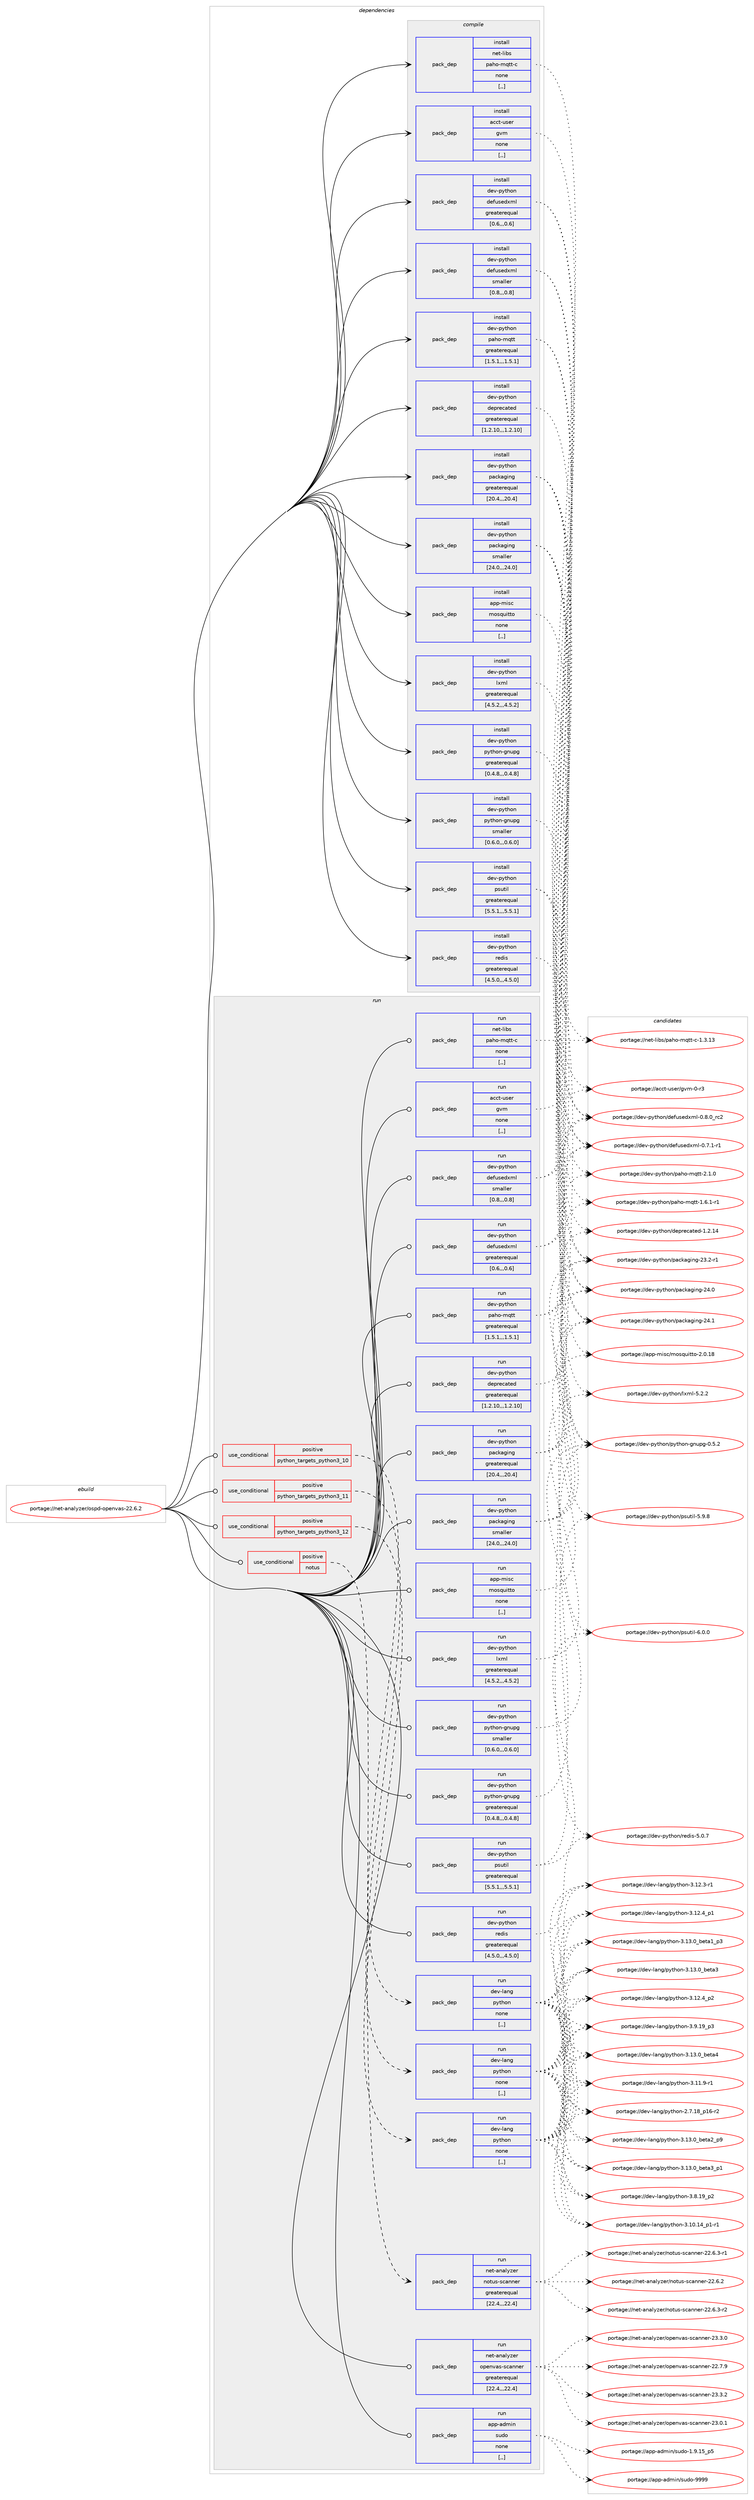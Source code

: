 digraph prolog {

# *************
# Graph options
# *************

newrank=true;
concentrate=true;
compound=true;
graph [rankdir=LR,fontname=Helvetica,fontsize=10,ranksep=1.5];#, ranksep=2.5, nodesep=0.2];
edge  [arrowhead=vee];
node  [fontname=Helvetica,fontsize=10];

# **********
# The ebuild
# **********

subgraph cluster_leftcol {
color=gray;
label=<<i>ebuild</i>>;
id [label="portage://net-analyzer/ospd-openvas-22.6.2", color=red, width=4, href="../net-analyzer/ospd-openvas-22.6.2.svg"];
}

# ****************
# The dependencies
# ****************

subgraph cluster_midcol {
color=gray;
label=<<i>dependencies</i>>;
subgraph cluster_compile {
fillcolor="#eeeeee";
style=filled;
label=<<i>compile</i>>;
subgraph pack250249 {
dependency340594 [label=<<TABLE BORDER="0" CELLBORDER="1" CELLSPACING="0" CELLPADDING="4" WIDTH="220"><TR><TD ROWSPAN="6" CELLPADDING="30">pack_dep</TD></TR><TR><TD WIDTH="110">install</TD></TR><TR><TD>acct-user</TD></TR><TR><TD>gvm</TD></TR><TR><TD>none</TD></TR><TR><TD>[,,]</TD></TR></TABLE>>, shape=none, color=blue];
}
id:e -> dependency340594:w [weight=20,style="solid",arrowhead="vee"];
subgraph pack250250 {
dependency340595 [label=<<TABLE BORDER="0" CELLBORDER="1" CELLSPACING="0" CELLPADDING="4" WIDTH="220"><TR><TD ROWSPAN="6" CELLPADDING="30">pack_dep</TD></TR><TR><TD WIDTH="110">install</TD></TR><TR><TD>app-misc</TD></TR><TR><TD>mosquitto</TD></TR><TR><TD>none</TD></TR><TR><TD>[,,]</TD></TR></TABLE>>, shape=none, color=blue];
}
id:e -> dependency340595:w [weight=20,style="solid",arrowhead="vee"];
subgraph pack250251 {
dependency340596 [label=<<TABLE BORDER="0" CELLBORDER="1" CELLSPACING="0" CELLPADDING="4" WIDTH="220"><TR><TD ROWSPAN="6" CELLPADDING="30">pack_dep</TD></TR><TR><TD WIDTH="110">install</TD></TR><TR><TD>dev-python</TD></TR><TR><TD>defusedxml</TD></TR><TR><TD>greaterequal</TD></TR><TR><TD>[0.6,,,0.6]</TD></TR></TABLE>>, shape=none, color=blue];
}
id:e -> dependency340596:w [weight=20,style="solid",arrowhead="vee"];
subgraph pack250252 {
dependency340597 [label=<<TABLE BORDER="0" CELLBORDER="1" CELLSPACING="0" CELLPADDING="4" WIDTH="220"><TR><TD ROWSPAN="6" CELLPADDING="30">pack_dep</TD></TR><TR><TD WIDTH="110">install</TD></TR><TR><TD>dev-python</TD></TR><TR><TD>defusedxml</TD></TR><TR><TD>smaller</TD></TR><TR><TD>[0.8,,,0.8]</TD></TR></TABLE>>, shape=none, color=blue];
}
id:e -> dependency340597:w [weight=20,style="solid",arrowhead="vee"];
subgraph pack250253 {
dependency340598 [label=<<TABLE BORDER="0" CELLBORDER="1" CELLSPACING="0" CELLPADDING="4" WIDTH="220"><TR><TD ROWSPAN="6" CELLPADDING="30">pack_dep</TD></TR><TR><TD WIDTH="110">install</TD></TR><TR><TD>dev-python</TD></TR><TR><TD>deprecated</TD></TR><TR><TD>greaterequal</TD></TR><TR><TD>[1.2.10,,,1.2.10]</TD></TR></TABLE>>, shape=none, color=blue];
}
id:e -> dependency340598:w [weight=20,style="solid",arrowhead="vee"];
subgraph pack250254 {
dependency340599 [label=<<TABLE BORDER="0" CELLBORDER="1" CELLSPACING="0" CELLPADDING="4" WIDTH="220"><TR><TD ROWSPAN="6" CELLPADDING="30">pack_dep</TD></TR><TR><TD WIDTH="110">install</TD></TR><TR><TD>dev-python</TD></TR><TR><TD>lxml</TD></TR><TR><TD>greaterequal</TD></TR><TR><TD>[4.5.2,,,4.5.2]</TD></TR></TABLE>>, shape=none, color=blue];
}
id:e -> dependency340599:w [weight=20,style="solid",arrowhead="vee"];
subgraph pack250255 {
dependency340600 [label=<<TABLE BORDER="0" CELLBORDER="1" CELLSPACING="0" CELLPADDING="4" WIDTH="220"><TR><TD ROWSPAN="6" CELLPADDING="30">pack_dep</TD></TR><TR><TD WIDTH="110">install</TD></TR><TR><TD>dev-python</TD></TR><TR><TD>packaging</TD></TR><TR><TD>greaterequal</TD></TR><TR><TD>[20.4,,,20.4]</TD></TR></TABLE>>, shape=none, color=blue];
}
id:e -> dependency340600:w [weight=20,style="solid",arrowhead="vee"];
subgraph pack250256 {
dependency340601 [label=<<TABLE BORDER="0" CELLBORDER="1" CELLSPACING="0" CELLPADDING="4" WIDTH="220"><TR><TD ROWSPAN="6" CELLPADDING="30">pack_dep</TD></TR><TR><TD WIDTH="110">install</TD></TR><TR><TD>dev-python</TD></TR><TR><TD>packaging</TD></TR><TR><TD>smaller</TD></TR><TR><TD>[24.0,,,24.0]</TD></TR></TABLE>>, shape=none, color=blue];
}
id:e -> dependency340601:w [weight=20,style="solid",arrowhead="vee"];
subgraph pack250257 {
dependency340602 [label=<<TABLE BORDER="0" CELLBORDER="1" CELLSPACING="0" CELLPADDING="4" WIDTH="220"><TR><TD ROWSPAN="6" CELLPADDING="30">pack_dep</TD></TR><TR><TD WIDTH="110">install</TD></TR><TR><TD>dev-python</TD></TR><TR><TD>paho-mqtt</TD></TR><TR><TD>greaterequal</TD></TR><TR><TD>[1.5.1,,,1.5.1]</TD></TR></TABLE>>, shape=none, color=blue];
}
id:e -> dependency340602:w [weight=20,style="solid",arrowhead="vee"];
subgraph pack250258 {
dependency340603 [label=<<TABLE BORDER="0" CELLBORDER="1" CELLSPACING="0" CELLPADDING="4" WIDTH="220"><TR><TD ROWSPAN="6" CELLPADDING="30">pack_dep</TD></TR><TR><TD WIDTH="110">install</TD></TR><TR><TD>dev-python</TD></TR><TR><TD>psutil</TD></TR><TR><TD>greaterequal</TD></TR><TR><TD>[5.5.1,,,5.5.1]</TD></TR></TABLE>>, shape=none, color=blue];
}
id:e -> dependency340603:w [weight=20,style="solid",arrowhead="vee"];
subgraph pack250259 {
dependency340604 [label=<<TABLE BORDER="0" CELLBORDER="1" CELLSPACING="0" CELLPADDING="4" WIDTH="220"><TR><TD ROWSPAN="6" CELLPADDING="30">pack_dep</TD></TR><TR><TD WIDTH="110">install</TD></TR><TR><TD>dev-python</TD></TR><TR><TD>python-gnupg</TD></TR><TR><TD>greaterequal</TD></TR><TR><TD>[0.4.8,,,0.4.8]</TD></TR></TABLE>>, shape=none, color=blue];
}
id:e -> dependency340604:w [weight=20,style="solid",arrowhead="vee"];
subgraph pack250260 {
dependency340605 [label=<<TABLE BORDER="0" CELLBORDER="1" CELLSPACING="0" CELLPADDING="4" WIDTH="220"><TR><TD ROWSPAN="6" CELLPADDING="30">pack_dep</TD></TR><TR><TD WIDTH="110">install</TD></TR><TR><TD>dev-python</TD></TR><TR><TD>python-gnupg</TD></TR><TR><TD>smaller</TD></TR><TR><TD>[0.6.0,,,0.6.0]</TD></TR></TABLE>>, shape=none, color=blue];
}
id:e -> dependency340605:w [weight=20,style="solid",arrowhead="vee"];
subgraph pack250261 {
dependency340606 [label=<<TABLE BORDER="0" CELLBORDER="1" CELLSPACING="0" CELLPADDING="4" WIDTH="220"><TR><TD ROWSPAN="6" CELLPADDING="30">pack_dep</TD></TR><TR><TD WIDTH="110">install</TD></TR><TR><TD>dev-python</TD></TR><TR><TD>redis</TD></TR><TR><TD>greaterequal</TD></TR><TR><TD>[4.5.0,,,4.5.0]</TD></TR></TABLE>>, shape=none, color=blue];
}
id:e -> dependency340606:w [weight=20,style="solid",arrowhead="vee"];
subgraph pack250262 {
dependency340607 [label=<<TABLE BORDER="0" CELLBORDER="1" CELLSPACING="0" CELLPADDING="4" WIDTH="220"><TR><TD ROWSPAN="6" CELLPADDING="30">pack_dep</TD></TR><TR><TD WIDTH="110">install</TD></TR><TR><TD>net-libs</TD></TR><TR><TD>paho-mqtt-c</TD></TR><TR><TD>none</TD></TR><TR><TD>[,,]</TD></TR></TABLE>>, shape=none, color=blue];
}
id:e -> dependency340607:w [weight=20,style="solid",arrowhead="vee"];
}
subgraph cluster_compileandrun {
fillcolor="#eeeeee";
style=filled;
label=<<i>compile and run</i>>;
}
subgraph cluster_run {
fillcolor="#eeeeee";
style=filled;
label=<<i>run</i>>;
subgraph cond87756 {
dependency340608 [label=<<TABLE BORDER="0" CELLBORDER="1" CELLSPACING="0" CELLPADDING="4"><TR><TD ROWSPAN="3" CELLPADDING="10">use_conditional</TD></TR><TR><TD>positive</TD></TR><TR><TD>notus</TD></TR></TABLE>>, shape=none, color=red];
subgraph pack250263 {
dependency340609 [label=<<TABLE BORDER="0" CELLBORDER="1" CELLSPACING="0" CELLPADDING="4" WIDTH="220"><TR><TD ROWSPAN="6" CELLPADDING="30">pack_dep</TD></TR><TR><TD WIDTH="110">run</TD></TR><TR><TD>net-analyzer</TD></TR><TR><TD>notus-scanner</TD></TR><TR><TD>greaterequal</TD></TR><TR><TD>[22.4,,,22.4]</TD></TR></TABLE>>, shape=none, color=blue];
}
dependency340608:e -> dependency340609:w [weight=20,style="dashed",arrowhead="vee"];
}
id:e -> dependency340608:w [weight=20,style="solid",arrowhead="odot"];
subgraph cond87757 {
dependency340610 [label=<<TABLE BORDER="0" CELLBORDER="1" CELLSPACING="0" CELLPADDING="4"><TR><TD ROWSPAN="3" CELLPADDING="10">use_conditional</TD></TR><TR><TD>positive</TD></TR><TR><TD>python_targets_python3_10</TD></TR></TABLE>>, shape=none, color=red];
subgraph pack250264 {
dependency340611 [label=<<TABLE BORDER="0" CELLBORDER="1" CELLSPACING="0" CELLPADDING="4" WIDTH="220"><TR><TD ROWSPAN="6" CELLPADDING="30">pack_dep</TD></TR><TR><TD WIDTH="110">run</TD></TR><TR><TD>dev-lang</TD></TR><TR><TD>python</TD></TR><TR><TD>none</TD></TR><TR><TD>[,,]</TD></TR></TABLE>>, shape=none, color=blue];
}
dependency340610:e -> dependency340611:w [weight=20,style="dashed",arrowhead="vee"];
}
id:e -> dependency340610:w [weight=20,style="solid",arrowhead="odot"];
subgraph cond87758 {
dependency340612 [label=<<TABLE BORDER="0" CELLBORDER="1" CELLSPACING="0" CELLPADDING="4"><TR><TD ROWSPAN="3" CELLPADDING="10">use_conditional</TD></TR><TR><TD>positive</TD></TR><TR><TD>python_targets_python3_11</TD></TR></TABLE>>, shape=none, color=red];
subgraph pack250265 {
dependency340613 [label=<<TABLE BORDER="0" CELLBORDER="1" CELLSPACING="0" CELLPADDING="4" WIDTH="220"><TR><TD ROWSPAN="6" CELLPADDING="30">pack_dep</TD></TR><TR><TD WIDTH="110">run</TD></TR><TR><TD>dev-lang</TD></TR><TR><TD>python</TD></TR><TR><TD>none</TD></TR><TR><TD>[,,]</TD></TR></TABLE>>, shape=none, color=blue];
}
dependency340612:e -> dependency340613:w [weight=20,style="dashed",arrowhead="vee"];
}
id:e -> dependency340612:w [weight=20,style="solid",arrowhead="odot"];
subgraph cond87759 {
dependency340614 [label=<<TABLE BORDER="0" CELLBORDER="1" CELLSPACING="0" CELLPADDING="4"><TR><TD ROWSPAN="3" CELLPADDING="10">use_conditional</TD></TR><TR><TD>positive</TD></TR><TR><TD>python_targets_python3_12</TD></TR></TABLE>>, shape=none, color=red];
subgraph pack250266 {
dependency340615 [label=<<TABLE BORDER="0" CELLBORDER="1" CELLSPACING="0" CELLPADDING="4" WIDTH="220"><TR><TD ROWSPAN="6" CELLPADDING="30">pack_dep</TD></TR><TR><TD WIDTH="110">run</TD></TR><TR><TD>dev-lang</TD></TR><TR><TD>python</TD></TR><TR><TD>none</TD></TR><TR><TD>[,,]</TD></TR></TABLE>>, shape=none, color=blue];
}
dependency340614:e -> dependency340615:w [weight=20,style="dashed",arrowhead="vee"];
}
id:e -> dependency340614:w [weight=20,style="solid",arrowhead="odot"];
subgraph pack250267 {
dependency340616 [label=<<TABLE BORDER="0" CELLBORDER="1" CELLSPACING="0" CELLPADDING="4" WIDTH="220"><TR><TD ROWSPAN="6" CELLPADDING="30">pack_dep</TD></TR><TR><TD WIDTH="110">run</TD></TR><TR><TD>acct-user</TD></TR><TR><TD>gvm</TD></TR><TR><TD>none</TD></TR><TR><TD>[,,]</TD></TR></TABLE>>, shape=none, color=blue];
}
id:e -> dependency340616:w [weight=20,style="solid",arrowhead="odot"];
subgraph pack250268 {
dependency340617 [label=<<TABLE BORDER="0" CELLBORDER="1" CELLSPACING="0" CELLPADDING="4" WIDTH="220"><TR><TD ROWSPAN="6" CELLPADDING="30">pack_dep</TD></TR><TR><TD WIDTH="110">run</TD></TR><TR><TD>app-admin</TD></TR><TR><TD>sudo</TD></TR><TR><TD>none</TD></TR><TR><TD>[,,]</TD></TR></TABLE>>, shape=none, color=blue];
}
id:e -> dependency340617:w [weight=20,style="solid",arrowhead="odot"];
subgraph pack250269 {
dependency340618 [label=<<TABLE BORDER="0" CELLBORDER="1" CELLSPACING="0" CELLPADDING="4" WIDTH="220"><TR><TD ROWSPAN="6" CELLPADDING="30">pack_dep</TD></TR><TR><TD WIDTH="110">run</TD></TR><TR><TD>app-misc</TD></TR><TR><TD>mosquitto</TD></TR><TR><TD>none</TD></TR><TR><TD>[,,]</TD></TR></TABLE>>, shape=none, color=blue];
}
id:e -> dependency340618:w [weight=20,style="solid",arrowhead="odot"];
subgraph pack250270 {
dependency340619 [label=<<TABLE BORDER="0" CELLBORDER="1" CELLSPACING="0" CELLPADDING="4" WIDTH="220"><TR><TD ROWSPAN="6" CELLPADDING="30">pack_dep</TD></TR><TR><TD WIDTH="110">run</TD></TR><TR><TD>dev-python</TD></TR><TR><TD>defusedxml</TD></TR><TR><TD>greaterequal</TD></TR><TR><TD>[0.6,,,0.6]</TD></TR></TABLE>>, shape=none, color=blue];
}
id:e -> dependency340619:w [weight=20,style="solid",arrowhead="odot"];
subgraph pack250271 {
dependency340620 [label=<<TABLE BORDER="0" CELLBORDER="1" CELLSPACING="0" CELLPADDING="4" WIDTH="220"><TR><TD ROWSPAN="6" CELLPADDING="30">pack_dep</TD></TR><TR><TD WIDTH="110">run</TD></TR><TR><TD>dev-python</TD></TR><TR><TD>defusedxml</TD></TR><TR><TD>smaller</TD></TR><TR><TD>[0.8,,,0.8]</TD></TR></TABLE>>, shape=none, color=blue];
}
id:e -> dependency340620:w [weight=20,style="solid",arrowhead="odot"];
subgraph pack250272 {
dependency340621 [label=<<TABLE BORDER="0" CELLBORDER="1" CELLSPACING="0" CELLPADDING="4" WIDTH="220"><TR><TD ROWSPAN="6" CELLPADDING="30">pack_dep</TD></TR><TR><TD WIDTH="110">run</TD></TR><TR><TD>dev-python</TD></TR><TR><TD>deprecated</TD></TR><TR><TD>greaterequal</TD></TR><TR><TD>[1.2.10,,,1.2.10]</TD></TR></TABLE>>, shape=none, color=blue];
}
id:e -> dependency340621:w [weight=20,style="solid",arrowhead="odot"];
subgraph pack250273 {
dependency340622 [label=<<TABLE BORDER="0" CELLBORDER="1" CELLSPACING="0" CELLPADDING="4" WIDTH="220"><TR><TD ROWSPAN="6" CELLPADDING="30">pack_dep</TD></TR><TR><TD WIDTH="110">run</TD></TR><TR><TD>dev-python</TD></TR><TR><TD>lxml</TD></TR><TR><TD>greaterequal</TD></TR><TR><TD>[4.5.2,,,4.5.2]</TD></TR></TABLE>>, shape=none, color=blue];
}
id:e -> dependency340622:w [weight=20,style="solid",arrowhead="odot"];
subgraph pack250274 {
dependency340623 [label=<<TABLE BORDER="0" CELLBORDER="1" CELLSPACING="0" CELLPADDING="4" WIDTH="220"><TR><TD ROWSPAN="6" CELLPADDING="30">pack_dep</TD></TR><TR><TD WIDTH="110">run</TD></TR><TR><TD>dev-python</TD></TR><TR><TD>packaging</TD></TR><TR><TD>greaterequal</TD></TR><TR><TD>[20.4,,,20.4]</TD></TR></TABLE>>, shape=none, color=blue];
}
id:e -> dependency340623:w [weight=20,style="solid",arrowhead="odot"];
subgraph pack250275 {
dependency340624 [label=<<TABLE BORDER="0" CELLBORDER="1" CELLSPACING="0" CELLPADDING="4" WIDTH="220"><TR><TD ROWSPAN="6" CELLPADDING="30">pack_dep</TD></TR><TR><TD WIDTH="110">run</TD></TR><TR><TD>dev-python</TD></TR><TR><TD>packaging</TD></TR><TR><TD>smaller</TD></TR><TR><TD>[24.0,,,24.0]</TD></TR></TABLE>>, shape=none, color=blue];
}
id:e -> dependency340624:w [weight=20,style="solid",arrowhead="odot"];
subgraph pack250276 {
dependency340625 [label=<<TABLE BORDER="0" CELLBORDER="1" CELLSPACING="0" CELLPADDING="4" WIDTH="220"><TR><TD ROWSPAN="6" CELLPADDING="30">pack_dep</TD></TR><TR><TD WIDTH="110">run</TD></TR><TR><TD>dev-python</TD></TR><TR><TD>paho-mqtt</TD></TR><TR><TD>greaterequal</TD></TR><TR><TD>[1.5.1,,,1.5.1]</TD></TR></TABLE>>, shape=none, color=blue];
}
id:e -> dependency340625:w [weight=20,style="solid",arrowhead="odot"];
subgraph pack250277 {
dependency340626 [label=<<TABLE BORDER="0" CELLBORDER="1" CELLSPACING="0" CELLPADDING="4" WIDTH="220"><TR><TD ROWSPAN="6" CELLPADDING="30">pack_dep</TD></TR><TR><TD WIDTH="110">run</TD></TR><TR><TD>dev-python</TD></TR><TR><TD>psutil</TD></TR><TR><TD>greaterequal</TD></TR><TR><TD>[5.5.1,,,5.5.1]</TD></TR></TABLE>>, shape=none, color=blue];
}
id:e -> dependency340626:w [weight=20,style="solid",arrowhead="odot"];
subgraph pack250278 {
dependency340627 [label=<<TABLE BORDER="0" CELLBORDER="1" CELLSPACING="0" CELLPADDING="4" WIDTH="220"><TR><TD ROWSPAN="6" CELLPADDING="30">pack_dep</TD></TR><TR><TD WIDTH="110">run</TD></TR><TR><TD>dev-python</TD></TR><TR><TD>python-gnupg</TD></TR><TR><TD>greaterequal</TD></TR><TR><TD>[0.4.8,,,0.4.8]</TD></TR></TABLE>>, shape=none, color=blue];
}
id:e -> dependency340627:w [weight=20,style="solid",arrowhead="odot"];
subgraph pack250279 {
dependency340628 [label=<<TABLE BORDER="0" CELLBORDER="1" CELLSPACING="0" CELLPADDING="4" WIDTH="220"><TR><TD ROWSPAN="6" CELLPADDING="30">pack_dep</TD></TR><TR><TD WIDTH="110">run</TD></TR><TR><TD>dev-python</TD></TR><TR><TD>python-gnupg</TD></TR><TR><TD>smaller</TD></TR><TR><TD>[0.6.0,,,0.6.0]</TD></TR></TABLE>>, shape=none, color=blue];
}
id:e -> dependency340628:w [weight=20,style="solid",arrowhead="odot"];
subgraph pack250280 {
dependency340629 [label=<<TABLE BORDER="0" CELLBORDER="1" CELLSPACING="0" CELLPADDING="4" WIDTH="220"><TR><TD ROWSPAN="6" CELLPADDING="30">pack_dep</TD></TR><TR><TD WIDTH="110">run</TD></TR><TR><TD>dev-python</TD></TR><TR><TD>redis</TD></TR><TR><TD>greaterequal</TD></TR><TR><TD>[4.5.0,,,4.5.0]</TD></TR></TABLE>>, shape=none, color=blue];
}
id:e -> dependency340629:w [weight=20,style="solid",arrowhead="odot"];
subgraph pack250281 {
dependency340630 [label=<<TABLE BORDER="0" CELLBORDER="1" CELLSPACING="0" CELLPADDING="4" WIDTH="220"><TR><TD ROWSPAN="6" CELLPADDING="30">pack_dep</TD></TR><TR><TD WIDTH="110">run</TD></TR><TR><TD>net-analyzer</TD></TR><TR><TD>openvas-scanner</TD></TR><TR><TD>greaterequal</TD></TR><TR><TD>[22.4,,,22.4]</TD></TR></TABLE>>, shape=none, color=blue];
}
id:e -> dependency340630:w [weight=20,style="solid",arrowhead="odot"];
subgraph pack250282 {
dependency340631 [label=<<TABLE BORDER="0" CELLBORDER="1" CELLSPACING="0" CELLPADDING="4" WIDTH="220"><TR><TD ROWSPAN="6" CELLPADDING="30">pack_dep</TD></TR><TR><TD WIDTH="110">run</TD></TR><TR><TD>net-libs</TD></TR><TR><TD>paho-mqtt-c</TD></TR><TR><TD>none</TD></TR><TR><TD>[,,]</TD></TR></TABLE>>, shape=none, color=blue];
}
id:e -> dependency340631:w [weight=20,style="solid",arrowhead="odot"];
}
}

# **************
# The candidates
# **************

subgraph cluster_choices {
rank=same;
color=gray;
label=<<i>candidates</i>>;

subgraph choice250249 {
color=black;
nodesep=1;
choice979999116451171151011144710311810945484511451 [label="portage://acct-user/gvm-0-r3", color=red, width=4,href="../acct-user/gvm-0-r3.svg"];
dependency340594:e -> choice979999116451171151011144710311810945484511451:w [style=dotted,weight="100"];
}
subgraph choice250250 {
color=black;
nodesep=1;
choice9711211245109105115994710911111511311710511611611145504648464956 [label="portage://app-misc/mosquitto-2.0.18", color=red, width=4,href="../app-misc/mosquitto-2.0.18.svg"];
dependency340595:e -> choice9711211245109105115994710911111511311710511611611145504648464956:w [style=dotted,weight="100"];
}
subgraph choice250251 {
color=black;
nodesep=1;
choice1001011184511212111610411111047100101102117115101100120109108454846564648951149950 [label="portage://dev-python/defusedxml-0.8.0_rc2", color=red, width=4,href="../dev-python/defusedxml-0.8.0_rc2.svg"];
choice10010111845112121116104111110471001011021171151011001201091084548465546494511449 [label="portage://dev-python/defusedxml-0.7.1-r1", color=red, width=4,href="../dev-python/defusedxml-0.7.1-r1.svg"];
dependency340596:e -> choice1001011184511212111610411111047100101102117115101100120109108454846564648951149950:w [style=dotted,weight="100"];
dependency340596:e -> choice10010111845112121116104111110471001011021171151011001201091084548465546494511449:w [style=dotted,weight="100"];
}
subgraph choice250252 {
color=black;
nodesep=1;
choice1001011184511212111610411111047100101102117115101100120109108454846564648951149950 [label="portage://dev-python/defusedxml-0.8.0_rc2", color=red, width=4,href="../dev-python/defusedxml-0.8.0_rc2.svg"];
choice10010111845112121116104111110471001011021171151011001201091084548465546494511449 [label="portage://dev-python/defusedxml-0.7.1-r1", color=red, width=4,href="../dev-python/defusedxml-0.7.1-r1.svg"];
dependency340597:e -> choice1001011184511212111610411111047100101102117115101100120109108454846564648951149950:w [style=dotted,weight="100"];
dependency340597:e -> choice10010111845112121116104111110471001011021171151011001201091084548465546494511449:w [style=dotted,weight="100"];
}
subgraph choice250253 {
color=black;
nodesep=1;
choice1001011184511212111610411111047100101112114101999711610110045494650464952 [label="portage://dev-python/deprecated-1.2.14", color=red, width=4,href="../dev-python/deprecated-1.2.14.svg"];
dependency340598:e -> choice1001011184511212111610411111047100101112114101999711610110045494650464952:w [style=dotted,weight="100"];
}
subgraph choice250254 {
color=black;
nodesep=1;
choice1001011184511212111610411111047108120109108455346504650 [label="portage://dev-python/lxml-5.2.2", color=red, width=4,href="../dev-python/lxml-5.2.2.svg"];
dependency340599:e -> choice1001011184511212111610411111047108120109108455346504650:w [style=dotted,weight="100"];
}
subgraph choice250255 {
color=black;
nodesep=1;
choice10010111845112121116104111110471129799107971031051101034550524649 [label="portage://dev-python/packaging-24.1", color=red, width=4,href="../dev-python/packaging-24.1.svg"];
choice10010111845112121116104111110471129799107971031051101034550524648 [label="portage://dev-python/packaging-24.0", color=red, width=4,href="../dev-python/packaging-24.0.svg"];
choice100101118451121211161041111104711297991079710310511010345505146504511449 [label="portage://dev-python/packaging-23.2-r1", color=red, width=4,href="../dev-python/packaging-23.2-r1.svg"];
dependency340600:e -> choice10010111845112121116104111110471129799107971031051101034550524649:w [style=dotted,weight="100"];
dependency340600:e -> choice10010111845112121116104111110471129799107971031051101034550524648:w [style=dotted,weight="100"];
dependency340600:e -> choice100101118451121211161041111104711297991079710310511010345505146504511449:w [style=dotted,weight="100"];
}
subgraph choice250256 {
color=black;
nodesep=1;
choice10010111845112121116104111110471129799107971031051101034550524649 [label="portage://dev-python/packaging-24.1", color=red, width=4,href="../dev-python/packaging-24.1.svg"];
choice10010111845112121116104111110471129799107971031051101034550524648 [label="portage://dev-python/packaging-24.0", color=red, width=4,href="../dev-python/packaging-24.0.svg"];
choice100101118451121211161041111104711297991079710310511010345505146504511449 [label="portage://dev-python/packaging-23.2-r1", color=red, width=4,href="../dev-python/packaging-23.2-r1.svg"];
dependency340601:e -> choice10010111845112121116104111110471129799107971031051101034550524649:w [style=dotted,weight="100"];
dependency340601:e -> choice10010111845112121116104111110471129799107971031051101034550524648:w [style=dotted,weight="100"];
dependency340601:e -> choice100101118451121211161041111104711297991079710310511010345505146504511449:w [style=dotted,weight="100"];
}
subgraph choice250257 {
color=black;
nodesep=1;
choice10010111845112121116104111110471129710411145109113116116455046494648 [label="portage://dev-python/paho-mqtt-2.1.0", color=red, width=4,href="../dev-python/paho-mqtt-2.1.0.svg"];
choice100101118451121211161041111104711297104111451091131161164549465446494511449 [label="portage://dev-python/paho-mqtt-1.6.1-r1", color=red, width=4,href="../dev-python/paho-mqtt-1.6.1-r1.svg"];
dependency340602:e -> choice10010111845112121116104111110471129710411145109113116116455046494648:w [style=dotted,weight="100"];
dependency340602:e -> choice100101118451121211161041111104711297104111451091131161164549465446494511449:w [style=dotted,weight="100"];
}
subgraph choice250258 {
color=black;
nodesep=1;
choice1001011184511212111610411111047112115117116105108455446484648 [label="portage://dev-python/psutil-6.0.0", color=red, width=4,href="../dev-python/psutil-6.0.0.svg"];
choice1001011184511212111610411111047112115117116105108455346574656 [label="portage://dev-python/psutil-5.9.8", color=red, width=4,href="../dev-python/psutil-5.9.8.svg"];
dependency340603:e -> choice1001011184511212111610411111047112115117116105108455446484648:w [style=dotted,weight="100"];
dependency340603:e -> choice1001011184511212111610411111047112115117116105108455346574656:w [style=dotted,weight="100"];
}
subgraph choice250259 {
color=black;
nodesep=1;
choice100101118451121211161041111104711212111610411111045103110117112103454846534650 [label="portage://dev-python/python-gnupg-0.5.2", color=red, width=4,href="../dev-python/python-gnupg-0.5.2.svg"];
dependency340604:e -> choice100101118451121211161041111104711212111610411111045103110117112103454846534650:w [style=dotted,weight="100"];
}
subgraph choice250260 {
color=black;
nodesep=1;
choice100101118451121211161041111104711212111610411111045103110117112103454846534650 [label="portage://dev-python/python-gnupg-0.5.2", color=red, width=4,href="../dev-python/python-gnupg-0.5.2.svg"];
dependency340605:e -> choice100101118451121211161041111104711212111610411111045103110117112103454846534650:w [style=dotted,weight="100"];
}
subgraph choice250261 {
color=black;
nodesep=1;
choice1001011184511212111610411111047114101100105115455346484655 [label="portage://dev-python/redis-5.0.7", color=red, width=4,href="../dev-python/redis-5.0.7.svg"];
dependency340606:e -> choice1001011184511212111610411111047114101100105115455346484655:w [style=dotted,weight="100"];
}
subgraph choice250262 {
color=black;
nodesep=1;
choice1101011164510810598115471129710411145109113116116459945494651464951 [label="portage://net-libs/paho-mqtt-c-1.3.13", color=red, width=4,href="../net-libs/paho-mqtt-c-1.3.13.svg"];
dependency340607:e -> choice1101011164510810598115471129710411145109113116116459945494651464951:w [style=dotted,weight="100"];
}
subgraph choice250263 {
color=black;
nodesep=1;
choice11010111645971109710812112210111447110111116117115451159997110110101114455050465446514511450 [label="portage://net-analyzer/notus-scanner-22.6.3-r2", color=red, width=4,href="../net-analyzer/notus-scanner-22.6.3-r2.svg"];
choice11010111645971109710812112210111447110111116117115451159997110110101114455050465446514511449 [label="portage://net-analyzer/notus-scanner-22.6.3-r1", color=red, width=4,href="../net-analyzer/notus-scanner-22.6.3-r1.svg"];
choice1101011164597110971081211221011144711011111611711545115999711011010111445505046544650 [label="portage://net-analyzer/notus-scanner-22.6.2", color=red, width=4,href="../net-analyzer/notus-scanner-22.6.2.svg"];
dependency340609:e -> choice11010111645971109710812112210111447110111116117115451159997110110101114455050465446514511450:w [style=dotted,weight="100"];
dependency340609:e -> choice11010111645971109710812112210111447110111116117115451159997110110101114455050465446514511449:w [style=dotted,weight="100"];
dependency340609:e -> choice1101011164597110971081211221011144711011111611711545115999711011010111445505046544650:w [style=dotted,weight="100"];
}
subgraph choice250264 {
color=black;
nodesep=1;
choice1001011184510897110103471121211161041111104551464951464895981011169752 [label="portage://dev-lang/python-3.13.0_beta4", color=red, width=4,href="../dev-lang/python-3.13.0_beta4.svg"];
choice10010111845108971101034711212111610411111045514649514648959810111697519511249 [label="portage://dev-lang/python-3.13.0_beta3_p1", color=red, width=4,href="../dev-lang/python-3.13.0_beta3_p1.svg"];
choice1001011184510897110103471121211161041111104551464951464895981011169751 [label="portage://dev-lang/python-3.13.0_beta3", color=red, width=4,href="../dev-lang/python-3.13.0_beta3.svg"];
choice10010111845108971101034711212111610411111045514649514648959810111697509511257 [label="portage://dev-lang/python-3.13.0_beta2_p9", color=red, width=4,href="../dev-lang/python-3.13.0_beta2_p9.svg"];
choice10010111845108971101034711212111610411111045514649514648959810111697499511251 [label="portage://dev-lang/python-3.13.0_beta1_p3", color=red, width=4,href="../dev-lang/python-3.13.0_beta1_p3.svg"];
choice100101118451089711010347112121116104111110455146495046529511250 [label="portage://dev-lang/python-3.12.4_p2", color=red, width=4,href="../dev-lang/python-3.12.4_p2.svg"];
choice100101118451089711010347112121116104111110455146495046529511249 [label="portage://dev-lang/python-3.12.4_p1", color=red, width=4,href="../dev-lang/python-3.12.4_p1.svg"];
choice100101118451089711010347112121116104111110455146495046514511449 [label="portage://dev-lang/python-3.12.3-r1", color=red, width=4,href="../dev-lang/python-3.12.3-r1.svg"];
choice100101118451089711010347112121116104111110455146494946574511449 [label="portage://dev-lang/python-3.11.9-r1", color=red, width=4,href="../dev-lang/python-3.11.9-r1.svg"];
choice100101118451089711010347112121116104111110455146494846495295112494511449 [label="portage://dev-lang/python-3.10.14_p1-r1", color=red, width=4,href="../dev-lang/python-3.10.14_p1-r1.svg"];
choice100101118451089711010347112121116104111110455146574649579511251 [label="portage://dev-lang/python-3.9.19_p3", color=red, width=4,href="../dev-lang/python-3.9.19_p3.svg"];
choice100101118451089711010347112121116104111110455146564649579511250 [label="portage://dev-lang/python-3.8.19_p2", color=red, width=4,href="../dev-lang/python-3.8.19_p2.svg"];
choice100101118451089711010347112121116104111110455046554649569511249544511450 [label="portage://dev-lang/python-2.7.18_p16-r2", color=red, width=4,href="../dev-lang/python-2.7.18_p16-r2.svg"];
dependency340611:e -> choice1001011184510897110103471121211161041111104551464951464895981011169752:w [style=dotted,weight="100"];
dependency340611:e -> choice10010111845108971101034711212111610411111045514649514648959810111697519511249:w [style=dotted,weight="100"];
dependency340611:e -> choice1001011184510897110103471121211161041111104551464951464895981011169751:w [style=dotted,weight="100"];
dependency340611:e -> choice10010111845108971101034711212111610411111045514649514648959810111697509511257:w [style=dotted,weight="100"];
dependency340611:e -> choice10010111845108971101034711212111610411111045514649514648959810111697499511251:w [style=dotted,weight="100"];
dependency340611:e -> choice100101118451089711010347112121116104111110455146495046529511250:w [style=dotted,weight="100"];
dependency340611:e -> choice100101118451089711010347112121116104111110455146495046529511249:w [style=dotted,weight="100"];
dependency340611:e -> choice100101118451089711010347112121116104111110455146495046514511449:w [style=dotted,weight="100"];
dependency340611:e -> choice100101118451089711010347112121116104111110455146494946574511449:w [style=dotted,weight="100"];
dependency340611:e -> choice100101118451089711010347112121116104111110455146494846495295112494511449:w [style=dotted,weight="100"];
dependency340611:e -> choice100101118451089711010347112121116104111110455146574649579511251:w [style=dotted,weight="100"];
dependency340611:e -> choice100101118451089711010347112121116104111110455146564649579511250:w [style=dotted,weight="100"];
dependency340611:e -> choice100101118451089711010347112121116104111110455046554649569511249544511450:w [style=dotted,weight="100"];
}
subgraph choice250265 {
color=black;
nodesep=1;
choice1001011184510897110103471121211161041111104551464951464895981011169752 [label="portage://dev-lang/python-3.13.0_beta4", color=red, width=4,href="../dev-lang/python-3.13.0_beta4.svg"];
choice10010111845108971101034711212111610411111045514649514648959810111697519511249 [label="portage://dev-lang/python-3.13.0_beta3_p1", color=red, width=4,href="../dev-lang/python-3.13.0_beta3_p1.svg"];
choice1001011184510897110103471121211161041111104551464951464895981011169751 [label="portage://dev-lang/python-3.13.0_beta3", color=red, width=4,href="../dev-lang/python-3.13.0_beta3.svg"];
choice10010111845108971101034711212111610411111045514649514648959810111697509511257 [label="portage://dev-lang/python-3.13.0_beta2_p9", color=red, width=4,href="../dev-lang/python-3.13.0_beta2_p9.svg"];
choice10010111845108971101034711212111610411111045514649514648959810111697499511251 [label="portage://dev-lang/python-3.13.0_beta1_p3", color=red, width=4,href="../dev-lang/python-3.13.0_beta1_p3.svg"];
choice100101118451089711010347112121116104111110455146495046529511250 [label="portage://dev-lang/python-3.12.4_p2", color=red, width=4,href="../dev-lang/python-3.12.4_p2.svg"];
choice100101118451089711010347112121116104111110455146495046529511249 [label="portage://dev-lang/python-3.12.4_p1", color=red, width=4,href="../dev-lang/python-3.12.4_p1.svg"];
choice100101118451089711010347112121116104111110455146495046514511449 [label="portage://dev-lang/python-3.12.3-r1", color=red, width=4,href="../dev-lang/python-3.12.3-r1.svg"];
choice100101118451089711010347112121116104111110455146494946574511449 [label="portage://dev-lang/python-3.11.9-r1", color=red, width=4,href="../dev-lang/python-3.11.9-r1.svg"];
choice100101118451089711010347112121116104111110455146494846495295112494511449 [label="portage://dev-lang/python-3.10.14_p1-r1", color=red, width=4,href="../dev-lang/python-3.10.14_p1-r1.svg"];
choice100101118451089711010347112121116104111110455146574649579511251 [label="portage://dev-lang/python-3.9.19_p3", color=red, width=4,href="../dev-lang/python-3.9.19_p3.svg"];
choice100101118451089711010347112121116104111110455146564649579511250 [label="portage://dev-lang/python-3.8.19_p2", color=red, width=4,href="../dev-lang/python-3.8.19_p2.svg"];
choice100101118451089711010347112121116104111110455046554649569511249544511450 [label="portage://dev-lang/python-2.7.18_p16-r2", color=red, width=4,href="../dev-lang/python-2.7.18_p16-r2.svg"];
dependency340613:e -> choice1001011184510897110103471121211161041111104551464951464895981011169752:w [style=dotted,weight="100"];
dependency340613:e -> choice10010111845108971101034711212111610411111045514649514648959810111697519511249:w [style=dotted,weight="100"];
dependency340613:e -> choice1001011184510897110103471121211161041111104551464951464895981011169751:w [style=dotted,weight="100"];
dependency340613:e -> choice10010111845108971101034711212111610411111045514649514648959810111697509511257:w [style=dotted,weight="100"];
dependency340613:e -> choice10010111845108971101034711212111610411111045514649514648959810111697499511251:w [style=dotted,weight="100"];
dependency340613:e -> choice100101118451089711010347112121116104111110455146495046529511250:w [style=dotted,weight="100"];
dependency340613:e -> choice100101118451089711010347112121116104111110455146495046529511249:w [style=dotted,weight="100"];
dependency340613:e -> choice100101118451089711010347112121116104111110455146495046514511449:w [style=dotted,weight="100"];
dependency340613:e -> choice100101118451089711010347112121116104111110455146494946574511449:w [style=dotted,weight="100"];
dependency340613:e -> choice100101118451089711010347112121116104111110455146494846495295112494511449:w [style=dotted,weight="100"];
dependency340613:e -> choice100101118451089711010347112121116104111110455146574649579511251:w [style=dotted,weight="100"];
dependency340613:e -> choice100101118451089711010347112121116104111110455146564649579511250:w [style=dotted,weight="100"];
dependency340613:e -> choice100101118451089711010347112121116104111110455046554649569511249544511450:w [style=dotted,weight="100"];
}
subgraph choice250266 {
color=black;
nodesep=1;
choice1001011184510897110103471121211161041111104551464951464895981011169752 [label="portage://dev-lang/python-3.13.0_beta4", color=red, width=4,href="../dev-lang/python-3.13.0_beta4.svg"];
choice10010111845108971101034711212111610411111045514649514648959810111697519511249 [label="portage://dev-lang/python-3.13.0_beta3_p1", color=red, width=4,href="../dev-lang/python-3.13.0_beta3_p1.svg"];
choice1001011184510897110103471121211161041111104551464951464895981011169751 [label="portage://dev-lang/python-3.13.0_beta3", color=red, width=4,href="../dev-lang/python-3.13.0_beta3.svg"];
choice10010111845108971101034711212111610411111045514649514648959810111697509511257 [label="portage://dev-lang/python-3.13.0_beta2_p9", color=red, width=4,href="../dev-lang/python-3.13.0_beta2_p9.svg"];
choice10010111845108971101034711212111610411111045514649514648959810111697499511251 [label="portage://dev-lang/python-3.13.0_beta1_p3", color=red, width=4,href="../dev-lang/python-3.13.0_beta1_p3.svg"];
choice100101118451089711010347112121116104111110455146495046529511250 [label="portage://dev-lang/python-3.12.4_p2", color=red, width=4,href="../dev-lang/python-3.12.4_p2.svg"];
choice100101118451089711010347112121116104111110455146495046529511249 [label="portage://dev-lang/python-3.12.4_p1", color=red, width=4,href="../dev-lang/python-3.12.4_p1.svg"];
choice100101118451089711010347112121116104111110455146495046514511449 [label="portage://dev-lang/python-3.12.3-r1", color=red, width=4,href="../dev-lang/python-3.12.3-r1.svg"];
choice100101118451089711010347112121116104111110455146494946574511449 [label="portage://dev-lang/python-3.11.9-r1", color=red, width=4,href="../dev-lang/python-3.11.9-r1.svg"];
choice100101118451089711010347112121116104111110455146494846495295112494511449 [label="portage://dev-lang/python-3.10.14_p1-r1", color=red, width=4,href="../dev-lang/python-3.10.14_p1-r1.svg"];
choice100101118451089711010347112121116104111110455146574649579511251 [label="portage://dev-lang/python-3.9.19_p3", color=red, width=4,href="../dev-lang/python-3.9.19_p3.svg"];
choice100101118451089711010347112121116104111110455146564649579511250 [label="portage://dev-lang/python-3.8.19_p2", color=red, width=4,href="../dev-lang/python-3.8.19_p2.svg"];
choice100101118451089711010347112121116104111110455046554649569511249544511450 [label="portage://dev-lang/python-2.7.18_p16-r2", color=red, width=4,href="../dev-lang/python-2.7.18_p16-r2.svg"];
dependency340615:e -> choice1001011184510897110103471121211161041111104551464951464895981011169752:w [style=dotted,weight="100"];
dependency340615:e -> choice10010111845108971101034711212111610411111045514649514648959810111697519511249:w [style=dotted,weight="100"];
dependency340615:e -> choice1001011184510897110103471121211161041111104551464951464895981011169751:w [style=dotted,weight="100"];
dependency340615:e -> choice10010111845108971101034711212111610411111045514649514648959810111697509511257:w [style=dotted,weight="100"];
dependency340615:e -> choice10010111845108971101034711212111610411111045514649514648959810111697499511251:w [style=dotted,weight="100"];
dependency340615:e -> choice100101118451089711010347112121116104111110455146495046529511250:w [style=dotted,weight="100"];
dependency340615:e -> choice100101118451089711010347112121116104111110455146495046529511249:w [style=dotted,weight="100"];
dependency340615:e -> choice100101118451089711010347112121116104111110455146495046514511449:w [style=dotted,weight="100"];
dependency340615:e -> choice100101118451089711010347112121116104111110455146494946574511449:w [style=dotted,weight="100"];
dependency340615:e -> choice100101118451089711010347112121116104111110455146494846495295112494511449:w [style=dotted,weight="100"];
dependency340615:e -> choice100101118451089711010347112121116104111110455146574649579511251:w [style=dotted,weight="100"];
dependency340615:e -> choice100101118451089711010347112121116104111110455146564649579511250:w [style=dotted,weight="100"];
dependency340615:e -> choice100101118451089711010347112121116104111110455046554649569511249544511450:w [style=dotted,weight="100"];
}
subgraph choice250267 {
color=black;
nodesep=1;
choice979999116451171151011144710311810945484511451 [label="portage://acct-user/gvm-0-r3", color=red, width=4,href="../acct-user/gvm-0-r3.svg"];
dependency340616:e -> choice979999116451171151011144710311810945484511451:w [style=dotted,weight="100"];
}
subgraph choice250268 {
color=black;
nodesep=1;
choice971121124597100109105110471151171001114557575757 [label="portage://app-admin/sudo-9999", color=red, width=4,href="../app-admin/sudo-9999.svg"];
choice97112112459710010910511047115117100111454946574649539511253 [label="portage://app-admin/sudo-1.9.15_p5", color=red, width=4,href="../app-admin/sudo-1.9.15_p5.svg"];
dependency340617:e -> choice971121124597100109105110471151171001114557575757:w [style=dotted,weight="100"];
dependency340617:e -> choice97112112459710010910511047115117100111454946574649539511253:w [style=dotted,weight="100"];
}
subgraph choice250269 {
color=black;
nodesep=1;
choice9711211245109105115994710911111511311710511611611145504648464956 [label="portage://app-misc/mosquitto-2.0.18", color=red, width=4,href="../app-misc/mosquitto-2.0.18.svg"];
dependency340618:e -> choice9711211245109105115994710911111511311710511611611145504648464956:w [style=dotted,weight="100"];
}
subgraph choice250270 {
color=black;
nodesep=1;
choice1001011184511212111610411111047100101102117115101100120109108454846564648951149950 [label="portage://dev-python/defusedxml-0.8.0_rc2", color=red, width=4,href="../dev-python/defusedxml-0.8.0_rc2.svg"];
choice10010111845112121116104111110471001011021171151011001201091084548465546494511449 [label="portage://dev-python/defusedxml-0.7.1-r1", color=red, width=4,href="../dev-python/defusedxml-0.7.1-r1.svg"];
dependency340619:e -> choice1001011184511212111610411111047100101102117115101100120109108454846564648951149950:w [style=dotted,weight="100"];
dependency340619:e -> choice10010111845112121116104111110471001011021171151011001201091084548465546494511449:w [style=dotted,weight="100"];
}
subgraph choice250271 {
color=black;
nodesep=1;
choice1001011184511212111610411111047100101102117115101100120109108454846564648951149950 [label="portage://dev-python/defusedxml-0.8.0_rc2", color=red, width=4,href="../dev-python/defusedxml-0.8.0_rc2.svg"];
choice10010111845112121116104111110471001011021171151011001201091084548465546494511449 [label="portage://dev-python/defusedxml-0.7.1-r1", color=red, width=4,href="../dev-python/defusedxml-0.7.1-r1.svg"];
dependency340620:e -> choice1001011184511212111610411111047100101102117115101100120109108454846564648951149950:w [style=dotted,weight="100"];
dependency340620:e -> choice10010111845112121116104111110471001011021171151011001201091084548465546494511449:w [style=dotted,weight="100"];
}
subgraph choice250272 {
color=black;
nodesep=1;
choice1001011184511212111610411111047100101112114101999711610110045494650464952 [label="portage://dev-python/deprecated-1.2.14", color=red, width=4,href="../dev-python/deprecated-1.2.14.svg"];
dependency340621:e -> choice1001011184511212111610411111047100101112114101999711610110045494650464952:w [style=dotted,weight="100"];
}
subgraph choice250273 {
color=black;
nodesep=1;
choice1001011184511212111610411111047108120109108455346504650 [label="portage://dev-python/lxml-5.2.2", color=red, width=4,href="../dev-python/lxml-5.2.2.svg"];
dependency340622:e -> choice1001011184511212111610411111047108120109108455346504650:w [style=dotted,weight="100"];
}
subgraph choice250274 {
color=black;
nodesep=1;
choice10010111845112121116104111110471129799107971031051101034550524649 [label="portage://dev-python/packaging-24.1", color=red, width=4,href="../dev-python/packaging-24.1.svg"];
choice10010111845112121116104111110471129799107971031051101034550524648 [label="portage://dev-python/packaging-24.0", color=red, width=4,href="../dev-python/packaging-24.0.svg"];
choice100101118451121211161041111104711297991079710310511010345505146504511449 [label="portage://dev-python/packaging-23.2-r1", color=red, width=4,href="../dev-python/packaging-23.2-r1.svg"];
dependency340623:e -> choice10010111845112121116104111110471129799107971031051101034550524649:w [style=dotted,weight="100"];
dependency340623:e -> choice10010111845112121116104111110471129799107971031051101034550524648:w [style=dotted,weight="100"];
dependency340623:e -> choice100101118451121211161041111104711297991079710310511010345505146504511449:w [style=dotted,weight="100"];
}
subgraph choice250275 {
color=black;
nodesep=1;
choice10010111845112121116104111110471129799107971031051101034550524649 [label="portage://dev-python/packaging-24.1", color=red, width=4,href="../dev-python/packaging-24.1.svg"];
choice10010111845112121116104111110471129799107971031051101034550524648 [label="portage://dev-python/packaging-24.0", color=red, width=4,href="../dev-python/packaging-24.0.svg"];
choice100101118451121211161041111104711297991079710310511010345505146504511449 [label="portage://dev-python/packaging-23.2-r1", color=red, width=4,href="../dev-python/packaging-23.2-r1.svg"];
dependency340624:e -> choice10010111845112121116104111110471129799107971031051101034550524649:w [style=dotted,weight="100"];
dependency340624:e -> choice10010111845112121116104111110471129799107971031051101034550524648:w [style=dotted,weight="100"];
dependency340624:e -> choice100101118451121211161041111104711297991079710310511010345505146504511449:w [style=dotted,weight="100"];
}
subgraph choice250276 {
color=black;
nodesep=1;
choice10010111845112121116104111110471129710411145109113116116455046494648 [label="portage://dev-python/paho-mqtt-2.1.0", color=red, width=4,href="../dev-python/paho-mqtt-2.1.0.svg"];
choice100101118451121211161041111104711297104111451091131161164549465446494511449 [label="portage://dev-python/paho-mqtt-1.6.1-r1", color=red, width=4,href="../dev-python/paho-mqtt-1.6.1-r1.svg"];
dependency340625:e -> choice10010111845112121116104111110471129710411145109113116116455046494648:w [style=dotted,weight="100"];
dependency340625:e -> choice100101118451121211161041111104711297104111451091131161164549465446494511449:w [style=dotted,weight="100"];
}
subgraph choice250277 {
color=black;
nodesep=1;
choice1001011184511212111610411111047112115117116105108455446484648 [label="portage://dev-python/psutil-6.0.0", color=red, width=4,href="../dev-python/psutil-6.0.0.svg"];
choice1001011184511212111610411111047112115117116105108455346574656 [label="portage://dev-python/psutil-5.9.8", color=red, width=4,href="../dev-python/psutil-5.9.8.svg"];
dependency340626:e -> choice1001011184511212111610411111047112115117116105108455446484648:w [style=dotted,weight="100"];
dependency340626:e -> choice1001011184511212111610411111047112115117116105108455346574656:w [style=dotted,weight="100"];
}
subgraph choice250278 {
color=black;
nodesep=1;
choice100101118451121211161041111104711212111610411111045103110117112103454846534650 [label="portage://dev-python/python-gnupg-0.5.2", color=red, width=4,href="../dev-python/python-gnupg-0.5.2.svg"];
dependency340627:e -> choice100101118451121211161041111104711212111610411111045103110117112103454846534650:w [style=dotted,weight="100"];
}
subgraph choice250279 {
color=black;
nodesep=1;
choice100101118451121211161041111104711212111610411111045103110117112103454846534650 [label="portage://dev-python/python-gnupg-0.5.2", color=red, width=4,href="../dev-python/python-gnupg-0.5.2.svg"];
dependency340628:e -> choice100101118451121211161041111104711212111610411111045103110117112103454846534650:w [style=dotted,weight="100"];
}
subgraph choice250280 {
color=black;
nodesep=1;
choice1001011184511212111610411111047114101100105115455346484655 [label="portage://dev-python/redis-5.0.7", color=red, width=4,href="../dev-python/redis-5.0.7.svg"];
dependency340629:e -> choice1001011184511212111610411111047114101100105115455346484655:w [style=dotted,weight="100"];
}
subgraph choice250281 {
color=black;
nodesep=1;
choice110101116459711097108121122101114471111121011101189711545115999711011010111445505146514650 [label="portage://net-analyzer/openvas-scanner-23.3.2", color=red, width=4,href="../net-analyzer/openvas-scanner-23.3.2.svg"];
choice110101116459711097108121122101114471111121011101189711545115999711011010111445505146514648 [label="portage://net-analyzer/openvas-scanner-23.3.0", color=red, width=4,href="../net-analyzer/openvas-scanner-23.3.0.svg"];
choice110101116459711097108121122101114471111121011101189711545115999711011010111445505146484649 [label="portage://net-analyzer/openvas-scanner-23.0.1", color=red, width=4,href="../net-analyzer/openvas-scanner-23.0.1.svg"];
choice110101116459711097108121122101114471111121011101189711545115999711011010111445505046554657 [label="portage://net-analyzer/openvas-scanner-22.7.9", color=red, width=4,href="../net-analyzer/openvas-scanner-22.7.9.svg"];
dependency340630:e -> choice110101116459711097108121122101114471111121011101189711545115999711011010111445505146514650:w [style=dotted,weight="100"];
dependency340630:e -> choice110101116459711097108121122101114471111121011101189711545115999711011010111445505146514648:w [style=dotted,weight="100"];
dependency340630:e -> choice110101116459711097108121122101114471111121011101189711545115999711011010111445505146484649:w [style=dotted,weight="100"];
dependency340630:e -> choice110101116459711097108121122101114471111121011101189711545115999711011010111445505046554657:w [style=dotted,weight="100"];
}
subgraph choice250282 {
color=black;
nodesep=1;
choice1101011164510810598115471129710411145109113116116459945494651464951 [label="portage://net-libs/paho-mqtt-c-1.3.13", color=red, width=4,href="../net-libs/paho-mqtt-c-1.3.13.svg"];
dependency340631:e -> choice1101011164510810598115471129710411145109113116116459945494651464951:w [style=dotted,weight="100"];
}
}

}
